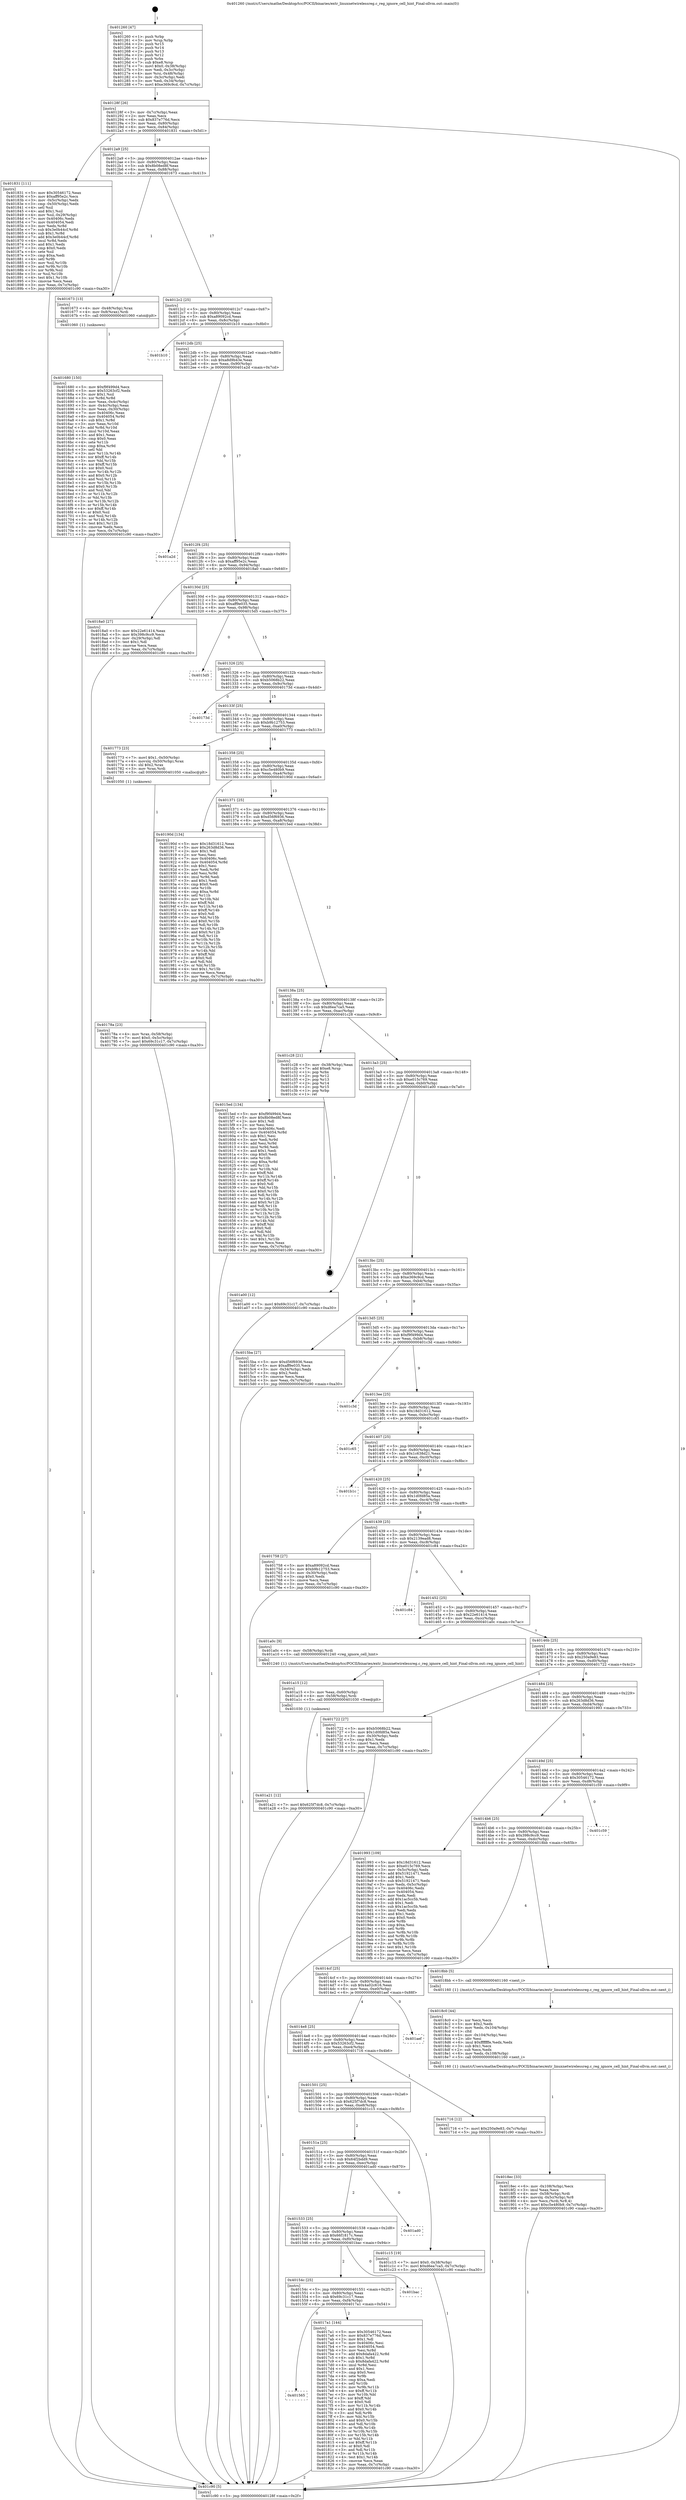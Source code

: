 digraph "0x401260" {
  label = "0x401260 (/mnt/c/Users/mathe/Desktop/tcc/POCII/binaries/extr_linuxnetwirelessreg.c_reg_ignore_cell_hint_Final-ollvm.out::main(0))"
  labelloc = "t"
  node[shape=record]

  Entry [label="",width=0.3,height=0.3,shape=circle,fillcolor=black,style=filled]
  "0x40128f" [label="{
     0x40128f [26]\l
     | [instrs]\l
     &nbsp;&nbsp;0x40128f \<+3\>: mov -0x7c(%rbp),%eax\l
     &nbsp;&nbsp;0x401292 \<+2\>: mov %eax,%ecx\l
     &nbsp;&nbsp;0x401294 \<+6\>: sub $0x837e776d,%ecx\l
     &nbsp;&nbsp;0x40129a \<+3\>: mov %eax,-0x80(%rbp)\l
     &nbsp;&nbsp;0x40129d \<+6\>: mov %ecx,-0x84(%rbp)\l
     &nbsp;&nbsp;0x4012a3 \<+6\>: je 0000000000401831 \<main+0x5d1\>\l
  }"]
  "0x401831" [label="{
     0x401831 [111]\l
     | [instrs]\l
     &nbsp;&nbsp;0x401831 \<+5\>: mov $0x30546172,%eax\l
     &nbsp;&nbsp;0x401836 \<+5\>: mov $0xaff95e2c,%ecx\l
     &nbsp;&nbsp;0x40183b \<+3\>: mov -0x5c(%rbp),%edx\l
     &nbsp;&nbsp;0x40183e \<+3\>: cmp -0x50(%rbp),%edx\l
     &nbsp;&nbsp;0x401841 \<+4\>: setl %sil\l
     &nbsp;&nbsp;0x401845 \<+4\>: and $0x1,%sil\l
     &nbsp;&nbsp;0x401849 \<+4\>: mov %sil,-0x29(%rbp)\l
     &nbsp;&nbsp;0x40184d \<+7\>: mov 0x40406c,%edx\l
     &nbsp;&nbsp;0x401854 \<+7\>: mov 0x404054,%edi\l
     &nbsp;&nbsp;0x40185b \<+3\>: mov %edx,%r8d\l
     &nbsp;&nbsp;0x40185e \<+7\>: sub $0x3e0b44cf,%r8d\l
     &nbsp;&nbsp;0x401865 \<+4\>: sub $0x1,%r8d\l
     &nbsp;&nbsp;0x401869 \<+7\>: add $0x3e0b44cf,%r8d\l
     &nbsp;&nbsp;0x401870 \<+4\>: imul %r8d,%edx\l
     &nbsp;&nbsp;0x401874 \<+3\>: and $0x1,%edx\l
     &nbsp;&nbsp;0x401877 \<+3\>: cmp $0x0,%edx\l
     &nbsp;&nbsp;0x40187a \<+4\>: sete %sil\l
     &nbsp;&nbsp;0x40187e \<+3\>: cmp $0xa,%edi\l
     &nbsp;&nbsp;0x401881 \<+4\>: setl %r9b\l
     &nbsp;&nbsp;0x401885 \<+3\>: mov %sil,%r10b\l
     &nbsp;&nbsp;0x401888 \<+3\>: and %r9b,%r10b\l
     &nbsp;&nbsp;0x40188b \<+3\>: xor %r9b,%sil\l
     &nbsp;&nbsp;0x40188e \<+3\>: or %sil,%r10b\l
     &nbsp;&nbsp;0x401891 \<+4\>: test $0x1,%r10b\l
     &nbsp;&nbsp;0x401895 \<+3\>: cmovne %ecx,%eax\l
     &nbsp;&nbsp;0x401898 \<+3\>: mov %eax,-0x7c(%rbp)\l
     &nbsp;&nbsp;0x40189b \<+5\>: jmp 0000000000401c90 \<main+0xa30\>\l
  }"]
  "0x4012a9" [label="{
     0x4012a9 [25]\l
     | [instrs]\l
     &nbsp;&nbsp;0x4012a9 \<+5\>: jmp 00000000004012ae \<main+0x4e\>\l
     &nbsp;&nbsp;0x4012ae \<+3\>: mov -0x80(%rbp),%eax\l
     &nbsp;&nbsp;0x4012b1 \<+5\>: sub $0x8b08ed8f,%eax\l
     &nbsp;&nbsp;0x4012b6 \<+6\>: mov %eax,-0x88(%rbp)\l
     &nbsp;&nbsp;0x4012bc \<+6\>: je 0000000000401673 \<main+0x413\>\l
  }"]
  Exit [label="",width=0.3,height=0.3,shape=circle,fillcolor=black,style=filled,peripheries=2]
  "0x401673" [label="{
     0x401673 [13]\l
     | [instrs]\l
     &nbsp;&nbsp;0x401673 \<+4\>: mov -0x48(%rbp),%rax\l
     &nbsp;&nbsp;0x401677 \<+4\>: mov 0x8(%rax),%rdi\l
     &nbsp;&nbsp;0x40167b \<+5\>: call 0000000000401060 \<atoi@plt\>\l
     | [calls]\l
     &nbsp;&nbsp;0x401060 \{1\} (unknown)\l
  }"]
  "0x4012c2" [label="{
     0x4012c2 [25]\l
     | [instrs]\l
     &nbsp;&nbsp;0x4012c2 \<+5\>: jmp 00000000004012c7 \<main+0x67\>\l
     &nbsp;&nbsp;0x4012c7 \<+3\>: mov -0x80(%rbp),%eax\l
     &nbsp;&nbsp;0x4012ca \<+5\>: sub $0xa89092cd,%eax\l
     &nbsp;&nbsp;0x4012cf \<+6\>: mov %eax,-0x8c(%rbp)\l
     &nbsp;&nbsp;0x4012d5 \<+6\>: je 0000000000401b10 \<main+0x8b0\>\l
  }"]
  "0x401a21" [label="{
     0x401a21 [12]\l
     | [instrs]\l
     &nbsp;&nbsp;0x401a21 \<+7\>: movl $0x625f7dc8,-0x7c(%rbp)\l
     &nbsp;&nbsp;0x401a28 \<+5\>: jmp 0000000000401c90 \<main+0xa30\>\l
  }"]
  "0x401b10" [label="{
     0x401b10\l
  }", style=dashed]
  "0x4012db" [label="{
     0x4012db [25]\l
     | [instrs]\l
     &nbsp;&nbsp;0x4012db \<+5\>: jmp 00000000004012e0 \<main+0x80\>\l
     &nbsp;&nbsp;0x4012e0 \<+3\>: mov -0x80(%rbp),%eax\l
     &nbsp;&nbsp;0x4012e3 \<+5\>: sub $0xa8d9b43e,%eax\l
     &nbsp;&nbsp;0x4012e8 \<+6\>: mov %eax,-0x90(%rbp)\l
     &nbsp;&nbsp;0x4012ee \<+6\>: je 0000000000401a2d \<main+0x7cd\>\l
  }"]
  "0x401a15" [label="{
     0x401a15 [12]\l
     | [instrs]\l
     &nbsp;&nbsp;0x401a15 \<+3\>: mov %eax,-0x60(%rbp)\l
     &nbsp;&nbsp;0x401a18 \<+4\>: mov -0x58(%rbp),%rdi\l
     &nbsp;&nbsp;0x401a1c \<+5\>: call 0000000000401030 \<free@plt\>\l
     | [calls]\l
     &nbsp;&nbsp;0x401030 \{1\} (unknown)\l
  }"]
  "0x401a2d" [label="{
     0x401a2d\l
  }", style=dashed]
  "0x4012f4" [label="{
     0x4012f4 [25]\l
     | [instrs]\l
     &nbsp;&nbsp;0x4012f4 \<+5\>: jmp 00000000004012f9 \<main+0x99\>\l
     &nbsp;&nbsp;0x4012f9 \<+3\>: mov -0x80(%rbp),%eax\l
     &nbsp;&nbsp;0x4012fc \<+5\>: sub $0xaff95e2c,%eax\l
     &nbsp;&nbsp;0x401301 \<+6\>: mov %eax,-0x94(%rbp)\l
     &nbsp;&nbsp;0x401307 \<+6\>: je 00000000004018a0 \<main+0x640\>\l
  }"]
  "0x4018ec" [label="{
     0x4018ec [33]\l
     | [instrs]\l
     &nbsp;&nbsp;0x4018ec \<+6\>: mov -0x108(%rbp),%ecx\l
     &nbsp;&nbsp;0x4018f2 \<+3\>: imul %eax,%ecx\l
     &nbsp;&nbsp;0x4018f5 \<+4\>: mov -0x58(%rbp),%rdi\l
     &nbsp;&nbsp;0x4018f9 \<+4\>: movslq -0x5c(%rbp),%r8\l
     &nbsp;&nbsp;0x4018fd \<+4\>: mov %ecx,(%rdi,%r8,4)\l
     &nbsp;&nbsp;0x401901 \<+7\>: movl $0xc5e480b9,-0x7c(%rbp)\l
     &nbsp;&nbsp;0x401908 \<+5\>: jmp 0000000000401c90 \<main+0xa30\>\l
  }"]
  "0x4018a0" [label="{
     0x4018a0 [27]\l
     | [instrs]\l
     &nbsp;&nbsp;0x4018a0 \<+5\>: mov $0x22e61414,%eax\l
     &nbsp;&nbsp;0x4018a5 \<+5\>: mov $0x398c9cc9,%ecx\l
     &nbsp;&nbsp;0x4018aa \<+3\>: mov -0x29(%rbp),%dl\l
     &nbsp;&nbsp;0x4018ad \<+3\>: test $0x1,%dl\l
     &nbsp;&nbsp;0x4018b0 \<+3\>: cmovne %ecx,%eax\l
     &nbsp;&nbsp;0x4018b3 \<+3\>: mov %eax,-0x7c(%rbp)\l
     &nbsp;&nbsp;0x4018b6 \<+5\>: jmp 0000000000401c90 \<main+0xa30\>\l
  }"]
  "0x40130d" [label="{
     0x40130d [25]\l
     | [instrs]\l
     &nbsp;&nbsp;0x40130d \<+5\>: jmp 0000000000401312 \<main+0xb2\>\l
     &nbsp;&nbsp;0x401312 \<+3\>: mov -0x80(%rbp),%eax\l
     &nbsp;&nbsp;0x401315 \<+5\>: sub $0xaff9e035,%eax\l
     &nbsp;&nbsp;0x40131a \<+6\>: mov %eax,-0x98(%rbp)\l
     &nbsp;&nbsp;0x401320 \<+6\>: je 00000000004015d5 \<main+0x375\>\l
  }"]
  "0x4018c0" [label="{
     0x4018c0 [44]\l
     | [instrs]\l
     &nbsp;&nbsp;0x4018c0 \<+2\>: xor %ecx,%ecx\l
     &nbsp;&nbsp;0x4018c2 \<+5\>: mov $0x2,%edx\l
     &nbsp;&nbsp;0x4018c7 \<+6\>: mov %edx,-0x104(%rbp)\l
     &nbsp;&nbsp;0x4018cd \<+1\>: cltd\l
     &nbsp;&nbsp;0x4018ce \<+6\>: mov -0x104(%rbp),%esi\l
     &nbsp;&nbsp;0x4018d4 \<+2\>: idiv %esi\l
     &nbsp;&nbsp;0x4018d6 \<+6\>: imul $0xfffffffe,%edx,%edx\l
     &nbsp;&nbsp;0x4018dc \<+3\>: sub $0x1,%ecx\l
     &nbsp;&nbsp;0x4018df \<+2\>: sub %ecx,%edx\l
     &nbsp;&nbsp;0x4018e1 \<+6\>: mov %edx,-0x108(%rbp)\l
     &nbsp;&nbsp;0x4018e7 \<+5\>: call 0000000000401160 \<next_i\>\l
     | [calls]\l
     &nbsp;&nbsp;0x401160 \{1\} (/mnt/c/Users/mathe/Desktop/tcc/POCII/binaries/extr_linuxnetwirelessreg.c_reg_ignore_cell_hint_Final-ollvm.out::next_i)\l
  }"]
  "0x4015d5" [label="{
     0x4015d5\l
  }", style=dashed]
  "0x401326" [label="{
     0x401326 [25]\l
     | [instrs]\l
     &nbsp;&nbsp;0x401326 \<+5\>: jmp 000000000040132b \<main+0xcb\>\l
     &nbsp;&nbsp;0x40132b \<+3\>: mov -0x80(%rbp),%eax\l
     &nbsp;&nbsp;0x40132e \<+5\>: sub $0xb5068b22,%eax\l
     &nbsp;&nbsp;0x401333 \<+6\>: mov %eax,-0x9c(%rbp)\l
     &nbsp;&nbsp;0x401339 \<+6\>: je 000000000040173d \<main+0x4dd\>\l
  }"]
  "0x401565" [label="{
     0x401565\l
  }", style=dashed]
  "0x40173d" [label="{
     0x40173d\l
  }", style=dashed]
  "0x40133f" [label="{
     0x40133f [25]\l
     | [instrs]\l
     &nbsp;&nbsp;0x40133f \<+5\>: jmp 0000000000401344 \<main+0xe4\>\l
     &nbsp;&nbsp;0x401344 \<+3\>: mov -0x80(%rbp),%eax\l
     &nbsp;&nbsp;0x401347 \<+5\>: sub $0xb9b12753,%eax\l
     &nbsp;&nbsp;0x40134c \<+6\>: mov %eax,-0xa0(%rbp)\l
     &nbsp;&nbsp;0x401352 \<+6\>: je 0000000000401773 \<main+0x513\>\l
  }"]
  "0x4017a1" [label="{
     0x4017a1 [144]\l
     | [instrs]\l
     &nbsp;&nbsp;0x4017a1 \<+5\>: mov $0x30546172,%eax\l
     &nbsp;&nbsp;0x4017a6 \<+5\>: mov $0x837e776d,%ecx\l
     &nbsp;&nbsp;0x4017ab \<+2\>: mov $0x1,%dl\l
     &nbsp;&nbsp;0x4017ad \<+7\>: mov 0x40406c,%esi\l
     &nbsp;&nbsp;0x4017b4 \<+7\>: mov 0x404054,%edi\l
     &nbsp;&nbsp;0x4017bb \<+3\>: mov %esi,%r8d\l
     &nbsp;&nbsp;0x4017be \<+7\>: add $0x8dafa422,%r8d\l
     &nbsp;&nbsp;0x4017c5 \<+4\>: sub $0x1,%r8d\l
     &nbsp;&nbsp;0x4017c9 \<+7\>: sub $0x8dafa422,%r8d\l
     &nbsp;&nbsp;0x4017d0 \<+4\>: imul %r8d,%esi\l
     &nbsp;&nbsp;0x4017d4 \<+3\>: and $0x1,%esi\l
     &nbsp;&nbsp;0x4017d7 \<+3\>: cmp $0x0,%esi\l
     &nbsp;&nbsp;0x4017da \<+4\>: sete %r9b\l
     &nbsp;&nbsp;0x4017de \<+3\>: cmp $0xa,%edi\l
     &nbsp;&nbsp;0x4017e1 \<+4\>: setl %r10b\l
     &nbsp;&nbsp;0x4017e5 \<+3\>: mov %r9b,%r11b\l
     &nbsp;&nbsp;0x4017e8 \<+4\>: xor $0xff,%r11b\l
     &nbsp;&nbsp;0x4017ec \<+3\>: mov %r10b,%bl\l
     &nbsp;&nbsp;0x4017ef \<+3\>: xor $0xff,%bl\l
     &nbsp;&nbsp;0x4017f2 \<+3\>: xor $0x0,%dl\l
     &nbsp;&nbsp;0x4017f5 \<+3\>: mov %r11b,%r14b\l
     &nbsp;&nbsp;0x4017f8 \<+4\>: and $0x0,%r14b\l
     &nbsp;&nbsp;0x4017fc \<+3\>: and %dl,%r9b\l
     &nbsp;&nbsp;0x4017ff \<+3\>: mov %bl,%r15b\l
     &nbsp;&nbsp;0x401802 \<+4\>: and $0x0,%r15b\l
     &nbsp;&nbsp;0x401806 \<+3\>: and %dl,%r10b\l
     &nbsp;&nbsp;0x401809 \<+3\>: or %r9b,%r14b\l
     &nbsp;&nbsp;0x40180c \<+3\>: or %r10b,%r15b\l
     &nbsp;&nbsp;0x40180f \<+3\>: xor %r15b,%r14b\l
     &nbsp;&nbsp;0x401812 \<+3\>: or %bl,%r11b\l
     &nbsp;&nbsp;0x401815 \<+4\>: xor $0xff,%r11b\l
     &nbsp;&nbsp;0x401819 \<+3\>: or $0x0,%dl\l
     &nbsp;&nbsp;0x40181c \<+3\>: and %dl,%r11b\l
     &nbsp;&nbsp;0x40181f \<+3\>: or %r11b,%r14b\l
     &nbsp;&nbsp;0x401822 \<+4\>: test $0x1,%r14b\l
     &nbsp;&nbsp;0x401826 \<+3\>: cmovne %ecx,%eax\l
     &nbsp;&nbsp;0x401829 \<+3\>: mov %eax,-0x7c(%rbp)\l
     &nbsp;&nbsp;0x40182c \<+5\>: jmp 0000000000401c90 \<main+0xa30\>\l
  }"]
  "0x401773" [label="{
     0x401773 [23]\l
     | [instrs]\l
     &nbsp;&nbsp;0x401773 \<+7\>: movl $0x1,-0x50(%rbp)\l
     &nbsp;&nbsp;0x40177a \<+4\>: movslq -0x50(%rbp),%rax\l
     &nbsp;&nbsp;0x40177e \<+4\>: shl $0x2,%rax\l
     &nbsp;&nbsp;0x401782 \<+3\>: mov %rax,%rdi\l
     &nbsp;&nbsp;0x401785 \<+5\>: call 0000000000401050 \<malloc@plt\>\l
     | [calls]\l
     &nbsp;&nbsp;0x401050 \{1\} (unknown)\l
  }"]
  "0x401358" [label="{
     0x401358 [25]\l
     | [instrs]\l
     &nbsp;&nbsp;0x401358 \<+5\>: jmp 000000000040135d \<main+0xfd\>\l
     &nbsp;&nbsp;0x40135d \<+3\>: mov -0x80(%rbp),%eax\l
     &nbsp;&nbsp;0x401360 \<+5\>: sub $0xc5e480b9,%eax\l
     &nbsp;&nbsp;0x401365 \<+6\>: mov %eax,-0xa4(%rbp)\l
     &nbsp;&nbsp;0x40136b \<+6\>: je 000000000040190d \<main+0x6ad\>\l
  }"]
  "0x40154c" [label="{
     0x40154c [25]\l
     | [instrs]\l
     &nbsp;&nbsp;0x40154c \<+5\>: jmp 0000000000401551 \<main+0x2f1\>\l
     &nbsp;&nbsp;0x401551 \<+3\>: mov -0x80(%rbp),%eax\l
     &nbsp;&nbsp;0x401554 \<+5\>: sub $0x69c31c17,%eax\l
     &nbsp;&nbsp;0x401559 \<+6\>: mov %eax,-0xf4(%rbp)\l
     &nbsp;&nbsp;0x40155f \<+6\>: je 00000000004017a1 \<main+0x541\>\l
  }"]
  "0x40190d" [label="{
     0x40190d [134]\l
     | [instrs]\l
     &nbsp;&nbsp;0x40190d \<+5\>: mov $0x18d31612,%eax\l
     &nbsp;&nbsp;0x401912 \<+5\>: mov $0x263d8d36,%ecx\l
     &nbsp;&nbsp;0x401917 \<+2\>: mov $0x1,%dl\l
     &nbsp;&nbsp;0x401919 \<+2\>: xor %esi,%esi\l
     &nbsp;&nbsp;0x40191b \<+7\>: mov 0x40406c,%edi\l
     &nbsp;&nbsp;0x401922 \<+8\>: mov 0x404054,%r8d\l
     &nbsp;&nbsp;0x40192a \<+3\>: sub $0x1,%esi\l
     &nbsp;&nbsp;0x40192d \<+3\>: mov %edi,%r9d\l
     &nbsp;&nbsp;0x401930 \<+3\>: add %esi,%r9d\l
     &nbsp;&nbsp;0x401933 \<+4\>: imul %r9d,%edi\l
     &nbsp;&nbsp;0x401937 \<+3\>: and $0x1,%edi\l
     &nbsp;&nbsp;0x40193a \<+3\>: cmp $0x0,%edi\l
     &nbsp;&nbsp;0x40193d \<+4\>: sete %r10b\l
     &nbsp;&nbsp;0x401941 \<+4\>: cmp $0xa,%r8d\l
     &nbsp;&nbsp;0x401945 \<+4\>: setl %r11b\l
     &nbsp;&nbsp;0x401949 \<+3\>: mov %r10b,%bl\l
     &nbsp;&nbsp;0x40194c \<+3\>: xor $0xff,%bl\l
     &nbsp;&nbsp;0x40194f \<+3\>: mov %r11b,%r14b\l
     &nbsp;&nbsp;0x401952 \<+4\>: xor $0xff,%r14b\l
     &nbsp;&nbsp;0x401956 \<+3\>: xor $0x0,%dl\l
     &nbsp;&nbsp;0x401959 \<+3\>: mov %bl,%r15b\l
     &nbsp;&nbsp;0x40195c \<+4\>: and $0x0,%r15b\l
     &nbsp;&nbsp;0x401960 \<+3\>: and %dl,%r10b\l
     &nbsp;&nbsp;0x401963 \<+3\>: mov %r14b,%r12b\l
     &nbsp;&nbsp;0x401966 \<+4\>: and $0x0,%r12b\l
     &nbsp;&nbsp;0x40196a \<+3\>: and %dl,%r11b\l
     &nbsp;&nbsp;0x40196d \<+3\>: or %r10b,%r15b\l
     &nbsp;&nbsp;0x401970 \<+3\>: or %r11b,%r12b\l
     &nbsp;&nbsp;0x401973 \<+3\>: xor %r12b,%r15b\l
     &nbsp;&nbsp;0x401976 \<+3\>: or %r14b,%bl\l
     &nbsp;&nbsp;0x401979 \<+3\>: xor $0xff,%bl\l
     &nbsp;&nbsp;0x40197c \<+3\>: or $0x0,%dl\l
     &nbsp;&nbsp;0x40197f \<+2\>: and %dl,%bl\l
     &nbsp;&nbsp;0x401981 \<+3\>: or %bl,%r15b\l
     &nbsp;&nbsp;0x401984 \<+4\>: test $0x1,%r15b\l
     &nbsp;&nbsp;0x401988 \<+3\>: cmovne %ecx,%eax\l
     &nbsp;&nbsp;0x40198b \<+3\>: mov %eax,-0x7c(%rbp)\l
     &nbsp;&nbsp;0x40198e \<+5\>: jmp 0000000000401c90 \<main+0xa30\>\l
  }"]
  "0x401371" [label="{
     0x401371 [25]\l
     | [instrs]\l
     &nbsp;&nbsp;0x401371 \<+5\>: jmp 0000000000401376 \<main+0x116\>\l
     &nbsp;&nbsp;0x401376 \<+3\>: mov -0x80(%rbp),%eax\l
     &nbsp;&nbsp;0x401379 \<+5\>: sub $0xd56f6936,%eax\l
     &nbsp;&nbsp;0x40137e \<+6\>: mov %eax,-0xa8(%rbp)\l
     &nbsp;&nbsp;0x401384 \<+6\>: je 00000000004015ed \<main+0x38d\>\l
  }"]
  "0x401bac" [label="{
     0x401bac\l
  }", style=dashed]
  "0x4015ed" [label="{
     0x4015ed [134]\l
     | [instrs]\l
     &nbsp;&nbsp;0x4015ed \<+5\>: mov $0xf9f499d4,%eax\l
     &nbsp;&nbsp;0x4015f2 \<+5\>: mov $0x8b08ed8f,%ecx\l
     &nbsp;&nbsp;0x4015f7 \<+2\>: mov $0x1,%dl\l
     &nbsp;&nbsp;0x4015f9 \<+2\>: xor %esi,%esi\l
     &nbsp;&nbsp;0x4015fb \<+7\>: mov 0x40406c,%edi\l
     &nbsp;&nbsp;0x401602 \<+8\>: mov 0x404054,%r8d\l
     &nbsp;&nbsp;0x40160a \<+3\>: sub $0x1,%esi\l
     &nbsp;&nbsp;0x40160d \<+3\>: mov %edi,%r9d\l
     &nbsp;&nbsp;0x401610 \<+3\>: add %esi,%r9d\l
     &nbsp;&nbsp;0x401613 \<+4\>: imul %r9d,%edi\l
     &nbsp;&nbsp;0x401617 \<+3\>: and $0x1,%edi\l
     &nbsp;&nbsp;0x40161a \<+3\>: cmp $0x0,%edi\l
     &nbsp;&nbsp;0x40161d \<+4\>: sete %r10b\l
     &nbsp;&nbsp;0x401621 \<+4\>: cmp $0xa,%r8d\l
     &nbsp;&nbsp;0x401625 \<+4\>: setl %r11b\l
     &nbsp;&nbsp;0x401629 \<+3\>: mov %r10b,%bl\l
     &nbsp;&nbsp;0x40162c \<+3\>: xor $0xff,%bl\l
     &nbsp;&nbsp;0x40162f \<+3\>: mov %r11b,%r14b\l
     &nbsp;&nbsp;0x401632 \<+4\>: xor $0xff,%r14b\l
     &nbsp;&nbsp;0x401636 \<+3\>: xor $0x0,%dl\l
     &nbsp;&nbsp;0x401639 \<+3\>: mov %bl,%r15b\l
     &nbsp;&nbsp;0x40163c \<+4\>: and $0x0,%r15b\l
     &nbsp;&nbsp;0x401640 \<+3\>: and %dl,%r10b\l
     &nbsp;&nbsp;0x401643 \<+3\>: mov %r14b,%r12b\l
     &nbsp;&nbsp;0x401646 \<+4\>: and $0x0,%r12b\l
     &nbsp;&nbsp;0x40164a \<+3\>: and %dl,%r11b\l
     &nbsp;&nbsp;0x40164d \<+3\>: or %r10b,%r15b\l
     &nbsp;&nbsp;0x401650 \<+3\>: or %r11b,%r12b\l
     &nbsp;&nbsp;0x401653 \<+3\>: xor %r12b,%r15b\l
     &nbsp;&nbsp;0x401656 \<+3\>: or %r14b,%bl\l
     &nbsp;&nbsp;0x401659 \<+3\>: xor $0xff,%bl\l
     &nbsp;&nbsp;0x40165c \<+3\>: or $0x0,%dl\l
     &nbsp;&nbsp;0x40165f \<+2\>: and %dl,%bl\l
     &nbsp;&nbsp;0x401661 \<+3\>: or %bl,%r15b\l
     &nbsp;&nbsp;0x401664 \<+4\>: test $0x1,%r15b\l
     &nbsp;&nbsp;0x401668 \<+3\>: cmovne %ecx,%eax\l
     &nbsp;&nbsp;0x40166b \<+3\>: mov %eax,-0x7c(%rbp)\l
     &nbsp;&nbsp;0x40166e \<+5\>: jmp 0000000000401c90 \<main+0xa30\>\l
  }"]
  "0x40138a" [label="{
     0x40138a [25]\l
     | [instrs]\l
     &nbsp;&nbsp;0x40138a \<+5\>: jmp 000000000040138f \<main+0x12f\>\l
     &nbsp;&nbsp;0x40138f \<+3\>: mov -0x80(%rbp),%eax\l
     &nbsp;&nbsp;0x401392 \<+5\>: sub $0xd6ea7ca5,%eax\l
     &nbsp;&nbsp;0x401397 \<+6\>: mov %eax,-0xac(%rbp)\l
     &nbsp;&nbsp;0x40139d \<+6\>: je 0000000000401c28 \<main+0x9c8\>\l
  }"]
  "0x401533" [label="{
     0x401533 [25]\l
     | [instrs]\l
     &nbsp;&nbsp;0x401533 \<+5\>: jmp 0000000000401538 \<main+0x2d8\>\l
     &nbsp;&nbsp;0x401538 \<+3\>: mov -0x80(%rbp),%eax\l
     &nbsp;&nbsp;0x40153b \<+5\>: sub $0x66f1817c,%eax\l
     &nbsp;&nbsp;0x401540 \<+6\>: mov %eax,-0xf0(%rbp)\l
     &nbsp;&nbsp;0x401546 \<+6\>: je 0000000000401bac \<main+0x94c\>\l
  }"]
  "0x401c28" [label="{
     0x401c28 [21]\l
     | [instrs]\l
     &nbsp;&nbsp;0x401c28 \<+3\>: mov -0x38(%rbp),%eax\l
     &nbsp;&nbsp;0x401c2b \<+7\>: add $0xe8,%rsp\l
     &nbsp;&nbsp;0x401c32 \<+1\>: pop %rbx\l
     &nbsp;&nbsp;0x401c33 \<+2\>: pop %r12\l
     &nbsp;&nbsp;0x401c35 \<+2\>: pop %r13\l
     &nbsp;&nbsp;0x401c37 \<+2\>: pop %r14\l
     &nbsp;&nbsp;0x401c39 \<+2\>: pop %r15\l
     &nbsp;&nbsp;0x401c3b \<+1\>: pop %rbp\l
     &nbsp;&nbsp;0x401c3c \<+1\>: ret\l
  }"]
  "0x4013a3" [label="{
     0x4013a3 [25]\l
     | [instrs]\l
     &nbsp;&nbsp;0x4013a3 \<+5\>: jmp 00000000004013a8 \<main+0x148\>\l
     &nbsp;&nbsp;0x4013a8 \<+3\>: mov -0x80(%rbp),%eax\l
     &nbsp;&nbsp;0x4013ab \<+5\>: sub $0xe015c769,%eax\l
     &nbsp;&nbsp;0x4013b0 \<+6\>: mov %eax,-0xb0(%rbp)\l
     &nbsp;&nbsp;0x4013b6 \<+6\>: je 0000000000401a00 \<main+0x7a0\>\l
  }"]
  "0x401ad0" [label="{
     0x401ad0\l
  }", style=dashed]
  "0x401a00" [label="{
     0x401a00 [12]\l
     | [instrs]\l
     &nbsp;&nbsp;0x401a00 \<+7\>: movl $0x69c31c17,-0x7c(%rbp)\l
     &nbsp;&nbsp;0x401a07 \<+5\>: jmp 0000000000401c90 \<main+0xa30\>\l
  }"]
  "0x4013bc" [label="{
     0x4013bc [25]\l
     | [instrs]\l
     &nbsp;&nbsp;0x4013bc \<+5\>: jmp 00000000004013c1 \<main+0x161\>\l
     &nbsp;&nbsp;0x4013c1 \<+3\>: mov -0x80(%rbp),%eax\l
     &nbsp;&nbsp;0x4013c4 \<+5\>: sub $0xe369c9cd,%eax\l
     &nbsp;&nbsp;0x4013c9 \<+6\>: mov %eax,-0xb4(%rbp)\l
     &nbsp;&nbsp;0x4013cf \<+6\>: je 00000000004015ba \<main+0x35a\>\l
  }"]
  "0x40151a" [label="{
     0x40151a [25]\l
     | [instrs]\l
     &nbsp;&nbsp;0x40151a \<+5\>: jmp 000000000040151f \<main+0x2bf\>\l
     &nbsp;&nbsp;0x40151f \<+3\>: mov -0x80(%rbp),%eax\l
     &nbsp;&nbsp;0x401522 \<+5\>: sub $0x64f2bdd9,%eax\l
     &nbsp;&nbsp;0x401527 \<+6\>: mov %eax,-0xec(%rbp)\l
     &nbsp;&nbsp;0x40152d \<+6\>: je 0000000000401ad0 \<main+0x870\>\l
  }"]
  "0x4015ba" [label="{
     0x4015ba [27]\l
     | [instrs]\l
     &nbsp;&nbsp;0x4015ba \<+5\>: mov $0xd56f6936,%eax\l
     &nbsp;&nbsp;0x4015bf \<+5\>: mov $0xaff9e035,%ecx\l
     &nbsp;&nbsp;0x4015c4 \<+3\>: mov -0x34(%rbp),%edx\l
     &nbsp;&nbsp;0x4015c7 \<+3\>: cmp $0x2,%edx\l
     &nbsp;&nbsp;0x4015ca \<+3\>: cmovne %ecx,%eax\l
     &nbsp;&nbsp;0x4015cd \<+3\>: mov %eax,-0x7c(%rbp)\l
     &nbsp;&nbsp;0x4015d0 \<+5\>: jmp 0000000000401c90 \<main+0xa30\>\l
  }"]
  "0x4013d5" [label="{
     0x4013d5 [25]\l
     | [instrs]\l
     &nbsp;&nbsp;0x4013d5 \<+5\>: jmp 00000000004013da \<main+0x17a\>\l
     &nbsp;&nbsp;0x4013da \<+3\>: mov -0x80(%rbp),%eax\l
     &nbsp;&nbsp;0x4013dd \<+5\>: sub $0xf9f499d4,%eax\l
     &nbsp;&nbsp;0x4013e2 \<+6\>: mov %eax,-0xb8(%rbp)\l
     &nbsp;&nbsp;0x4013e8 \<+6\>: je 0000000000401c3d \<main+0x9dd\>\l
  }"]
  "0x401c90" [label="{
     0x401c90 [5]\l
     | [instrs]\l
     &nbsp;&nbsp;0x401c90 \<+5\>: jmp 000000000040128f \<main+0x2f\>\l
  }"]
  "0x401260" [label="{
     0x401260 [47]\l
     | [instrs]\l
     &nbsp;&nbsp;0x401260 \<+1\>: push %rbp\l
     &nbsp;&nbsp;0x401261 \<+3\>: mov %rsp,%rbp\l
     &nbsp;&nbsp;0x401264 \<+2\>: push %r15\l
     &nbsp;&nbsp;0x401266 \<+2\>: push %r14\l
     &nbsp;&nbsp;0x401268 \<+2\>: push %r13\l
     &nbsp;&nbsp;0x40126a \<+2\>: push %r12\l
     &nbsp;&nbsp;0x40126c \<+1\>: push %rbx\l
     &nbsp;&nbsp;0x40126d \<+7\>: sub $0xe8,%rsp\l
     &nbsp;&nbsp;0x401274 \<+7\>: movl $0x0,-0x38(%rbp)\l
     &nbsp;&nbsp;0x40127b \<+3\>: mov %edi,-0x3c(%rbp)\l
     &nbsp;&nbsp;0x40127e \<+4\>: mov %rsi,-0x48(%rbp)\l
     &nbsp;&nbsp;0x401282 \<+3\>: mov -0x3c(%rbp),%edi\l
     &nbsp;&nbsp;0x401285 \<+3\>: mov %edi,-0x34(%rbp)\l
     &nbsp;&nbsp;0x401288 \<+7\>: movl $0xe369c9cd,-0x7c(%rbp)\l
  }"]
  "0x401680" [label="{
     0x401680 [150]\l
     | [instrs]\l
     &nbsp;&nbsp;0x401680 \<+5\>: mov $0xf9f499d4,%ecx\l
     &nbsp;&nbsp;0x401685 \<+5\>: mov $0x53263cf2,%edx\l
     &nbsp;&nbsp;0x40168a \<+3\>: mov $0x1,%sil\l
     &nbsp;&nbsp;0x40168d \<+3\>: xor %r8d,%r8d\l
     &nbsp;&nbsp;0x401690 \<+3\>: mov %eax,-0x4c(%rbp)\l
     &nbsp;&nbsp;0x401693 \<+3\>: mov -0x4c(%rbp),%eax\l
     &nbsp;&nbsp;0x401696 \<+3\>: mov %eax,-0x30(%rbp)\l
     &nbsp;&nbsp;0x401699 \<+7\>: mov 0x40406c,%eax\l
     &nbsp;&nbsp;0x4016a0 \<+8\>: mov 0x404054,%r9d\l
     &nbsp;&nbsp;0x4016a8 \<+4\>: sub $0x1,%r8d\l
     &nbsp;&nbsp;0x4016ac \<+3\>: mov %eax,%r10d\l
     &nbsp;&nbsp;0x4016af \<+3\>: add %r8d,%r10d\l
     &nbsp;&nbsp;0x4016b2 \<+4\>: imul %r10d,%eax\l
     &nbsp;&nbsp;0x4016b6 \<+3\>: and $0x1,%eax\l
     &nbsp;&nbsp;0x4016b9 \<+3\>: cmp $0x0,%eax\l
     &nbsp;&nbsp;0x4016bc \<+4\>: sete %r11b\l
     &nbsp;&nbsp;0x4016c0 \<+4\>: cmp $0xa,%r9d\l
     &nbsp;&nbsp;0x4016c4 \<+3\>: setl %bl\l
     &nbsp;&nbsp;0x4016c7 \<+3\>: mov %r11b,%r14b\l
     &nbsp;&nbsp;0x4016ca \<+4\>: xor $0xff,%r14b\l
     &nbsp;&nbsp;0x4016ce \<+3\>: mov %bl,%r15b\l
     &nbsp;&nbsp;0x4016d1 \<+4\>: xor $0xff,%r15b\l
     &nbsp;&nbsp;0x4016d5 \<+4\>: xor $0x0,%sil\l
     &nbsp;&nbsp;0x4016d9 \<+3\>: mov %r14b,%r12b\l
     &nbsp;&nbsp;0x4016dc \<+4\>: and $0x0,%r12b\l
     &nbsp;&nbsp;0x4016e0 \<+3\>: and %sil,%r11b\l
     &nbsp;&nbsp;0x4016e3 \<+3\>: mov %r15b,%r13b\l
     &nbsp;&nbsp;0x4016e6 \<+4\>: and $0x0,%r13b\l
     &nbsp;&nbsp;0x4016ea \<+3\>: and %sil,%bl\l
     &nbsp;&nbsp;0x4016ed \<+3\>: or %r11b,%r12b\l
     &nbsp;&nbsp;0x4016f0 \<+3\>: or %bl,%r13b\l
     &nbsp;&nbsp;0x4016f3 \<+3\>: xor %r13b,%r12b\l
     &nbsp;&nbsp;0x4016f6 \<+3\>: or %r15b,%r14b\l
     &nbsp;&nbsp;0x4016f9 \<+4\>: xor $0xff,%r14b\l
     &nbsp;&nbsp;0x4016fd \<+4\>: or $0x0,%sil\l
     &nbsp;&nbsp;0x401701 \<+3\>: and %sil,%r14b\l
     &nbsp;&nbsp;0x401704 \<+3\>: or %r14b,%r12b\l
     &nbsp;&nbsp;0x401707 \<+4\>: test $0x1,%r12b\l
     &nbsp;&nbsp;0x40170b \<+3\>: cmovne %edx,%ecx\l
     &nbsp;&nbsp;0x40170e \<+3\>: mov %ecx,-0x7c(%rbp)\l
     &nbsp;&nbsp;0x401711 \<+5\>: jmp 0000000000401c90 \<main+0xa30\>\l
  }"]
  "0x401c15" [label="{
     0x401c15 [19]\l
     | [instrs]\l
     &nbsp;&nbsp;0x401c15 \<+7\>: movl $0x0,-0x38(%rbp)\l
     &nbsp;&nbsp;0x401c1c \<+7\>: movl $0xd6ea7ca5,-0x7c(%rbp)\l
     &nbsp;&nbsp;0x401c23 \<+5\>: jmp 0000000000401c90 \<main+0xa30\>\l
  }"]
  "0x401c3d" [label="{
     0x401c3d\l
  }", style=dashed]
  "0x4013ee" [label="{
     0x4013ee [25]\l
     | [instrs]\l
     &nbsp;&nbsp;0x4013ee \<+5\>: jmp 00000000004013f3 \<main+0x193\>\l
     &nbsp;&nbsp;0x4013f3 \<+3\>: mov -0x80(%rbp),%eax\l
     &nbsp;&nbsp;0x4013f6 \<+5\>: sub $0x18d31612,%eax\l
     &nbsp;&nbsp;0x4013fb \<+6\>: mov %eax,-0xbc(%rbp)\l
     &nbsp;&nbsp;0x401401 \<+6\>: je 0000000000401c65 \<main+0xa05\>\l
  }"]
  "0x40178a" [label="{
     0x40178a [23]\l
     | [instrs]\l
     &nbsp;&nbsp;0x40178a \<+4\>: mov %rax,-0x58(%rbp)\l
     &nbsp;&nbsp;0x40178e \<+7\>: movl $0x0,-0x5c(%rbp)\l
     &nbsp;&nbsp;0x401795 \<+7\>: movl $0x69c31c17,-0x7c(%rbp)\l
     &nbsp;&nbsp;0x40179c \<+5\>: jmp 0000000000401c90 \<main+0xa30\>\l
  }"]
  "0x401c65" [label="{
     0x401c65\l
  }", style=dashed]
  "0x401407" [label="{
     0x401407 [25]\l
     | [instrs]\l
     &nbsp;&nbsp;0x401407 \<+5\>: jmp 000000000040140c \<main+0x1ac\>\l
     &nbsp;&nbsp;0x40140c \<+3\>: mov -0x80(%rbp),%eax\l
     &nbsp;&nbsp;0x40140f \<+5\>: sub $0x1c638d21,%eax\l
     &nbsp;&nbsp;0x401414 \<+6\>: mov %eax,-0xc0(%rbp)\l
     &nbsp;&nbsp;0x40141a \<+6\>: je 0000000000401b1c \<main+0x8bc\>\l
  }"]
  "0x401501" [label="{
     0x401501 [25]\l
     | [instrs]\l
     &nbsp;&nbsp;0x401501 \<+5\>: jmp 0000000000401506 \<main+0x2a6\>\l
     &nbsp;&nbsp;0x401506 \<+3\>: mov -0x80(%rbp),%eax\l
     &nbsp;&nbsp;0x401509 \<+5\>: sub $0x625f7dc8,%eax\l
     &nbsp;&nbsp;0x40150e \<+6\>: mov %eax,-0xe8(%rbp)\l
     &nbsp;&nbsp;0x401514 \<+6\>: je 0000000000401c15 \<main+0x9b5\>\l
  }"]
  "0x401b1c" [label="{
     0x401b1c\l
  }", style=dashed]
  "0x401420" [label="{
     0x401420 [25]\l
     | [instrs]\l
     &nbsp;&nbsp;0x401420 \<+5\>: jmp 0000000000401425 \<main+0x1c5\>\l
     &nbsp;&nbsp;0x401425 \<+3\>: mov -0x80(%rbp),%eax\l
     &nbsp;&nbsp;0x401428 \<+5\>: sub $0x1d0fd85a,%eax\l
     &nbsp;&nbsp;0x40142d \<+6\>: mov %eax,-0xc4(%rbp)\l
     &nbsp;&nbsp;0x401433 \<+6\>: je 0000000000401758 \<main+0x4f8\>\l
  }"]
  "0x401716" [label="{
     0x401716 [12]\l
     | [instrs]\l
     &nbsp;&nbsp;0x401716 \<+7\>: movl $0x250a9e83,-0x7c(%rbp)\l
     &nbsp;&nbsp;0x40171d \<+5\>: jmp 0000000000401c90 \<main+0xa30\>\l
  }"]
  "0x401758" [label="{
     0x401758 [27]\l
     | [instrs]\l
     &nbsp;&nbsp;0x401758 \<+5\>: mov $0xa89092cd,%eax\l
     &nbsp;&nbsp;0x40175d \<+5\>: mov $0xb9b12753,%ecx\l
     &nbsp;&nbsp;0x401762 \<+3\>: mov -0x30(%rbp),%edx\l
     &nbsp;&nbsp;0x401765 \<+3\>: cmp $0x0,%edx\l
     &nbsp;&nbsp;0x401768 \<+3\>: cmove %ecx,%eax\l
     &nbsp;&nbsp;0x40176b \<+3\>: mov %eax,-0x7c(%rbp)\l
     &nbsp;&nbsp;0x40176e \<+5\>: jmp 0000000000401c90 \<main+0xa30\>\l
  }"]
  "0x401439" [label="{
     0x401439 [25]\l
     | [instrs]\l
     &nbsp;&nbsp;0x401439 \<+5\>: jmp 000000000040143e \<main+0x1de\>\l
     &nbsp;&nbsp;0x40143e \<+3\>: mov -0x80(%rbp),%eax\l
     &nbsp;&nbsp;0x401441 \<+5\>: sub $0x2139ead8,%eax\l
     &nbsp;&nbsp;0x401446 \<+6\>: mov %eax,-0xc8(%rbp)\l
     &nbsp;&nbsp;0x40144c \<+6\>: je 0000000000401c84 \<main+0xa24\>\l
  }"]
  "0x4014e8" [label="{
     0x4014e8 [25]\l
     | [instrs]\l
     &nbsp;&nbsp;0x4014e8 \<+5\>: jmp 00000000004014ed \<main+0x28d\>\l
     &nbsp;&nbsp;0x4014ed \<+3\>: mov -0x80(%rbp),%eax\l
     &nbsp;&nbsp;0x4014f0 \<+5\>: sub $0x53263cf2,%eax\l
     &nbsp;&nbsp;0x4014f5 \<+6\>: mov %eax,-0xe4(%rbp)\l
     &nbsp;&nbsp;0x4014fb \<+6\>: je 0000000000401716 \<main+0x4b6\>\l
  }"]
  "0x401c84" [label="{
     0x401c84\l
  }", style=dashed]
  "0x401452" [label="{
     0x401452 [25]\l
     | [instrs]\l
     &nbsp;&nbsp;0x401452 \<+5\>: jmp 0000000000401457 \<main+0x1f7\>\l
     &nbsp;&nbsp;0x401457 \<+3\>: mov -0x80(%rbp),%eax\l
     &nbsp;&nbsp;0x40145a \<+5\>: sub $0x22e61414,%eax\l
     &nbsp;&nbsp;0x40145f \<+6\>: mov %eax,-0xcc(%rbp)\l
     &nbsp;&nbsp;0x401465 \<+6\>: je 0000000000401a0c \<main+0x7ac\>\l
  }"]
  "0x401aef" [label="{
     0x401aef\l
  }", style=dashed]
  "0x401a0c" [label="{
     0x401a0c [9]\l
     | [instrs]\l
     &nbsp;&nbsp;0x401a0c \<+4\>: mov -0x58(%rbp),%rdi\l
     &nbsp;&nbsp;0x401a10 \<+5\>: call 0000000000401240 \<reg_ignore_cell_hint\>\l
     | [calls]\l
     &nbsp;&nbsp;0x401240 \{1\} (/mnt/c/Users/mathe/Desktop/tcc/POCII/binaries/extr_linuxnetwirelessreg.c_reg_ignore_cell_hint_Final-ollvm.out::reg_ignore_cell_hint)\l
  }"]
  "0x40146b" [label="{
     0x40146b [25]\l
     | [instrs]\l
     &nbsp;&nbsp;0x40146b \<+5\>: jmp 0000000000401470 \<main+0x210\>\l
     &nbsp;&nbsp;0x401470 \<+3\>: mov -0x80(%rbp),%eax\l
     &nbsp;&nbsp;0x401473 \<+5\>: sub $0x250a9e83,%eax\l
     &nbsp;&nbsp;0x401478 \<+6\>: mov %eax,-0xd0(%rbp)\l
     &nbsp;&nbsp;0x40147e \<+6\>: je 0000000000401722 \<main+0x4c2\>\l
  }"]
  "0x4014cf" [label="{
     0x4014cf [25]\l
     | [instrs]\l
     &nbsp;&nbsp;0x4014cf \<+5\>: jmp 00000000004014d4 \<main+0x274\>\l
     &nbsp;&nbsp;0x4014d4 \<+3\>: mov -0x80(%rbp),%eax\l
     &nbsp;&nbsp;0x4014d7 \<+5\>: sub $0x4a02c616,%eax\l
     &nbsp;&nbsp;0x4014dc \<+6\>: mov %eax,-0xe0(%rbp)\l
     &nbsp;&nbsp;0x4014e2 \<+6\>: je 0000000000401aef \<main+0x88f\>\l
  }"]
  "0x401722" [label="{
     0x401722 [27]\l
     | [instrs]\l
     &nbsp;&nbsp;0x401722 \<+5\>: mov $0xb5068b22,%eax\l
     &nbsp;&nbsp;0x401727 \<+5\>: mov $0x1d0fd85a,%ecx\l
     &nbsp;&nbsp;0x40172c \<+3\>: mov -0x30(%rbp),%edx\l
     &nbsp;&nbsp;0x40172f \<+3\>: cmp $0x1,%edx\l
     &nbsp;&nbsp;0x401732 \<+3\>: cmovl %ecx,%eax\l
     &nbsp;&nbsp;0x401735 \<+3\>: mov %eax,-0x7c(%rbp)\l
     &nbsp;&nbsp;0x401738 \<+5\>: jmp 0000000000401c90 \<main+0xa30\>\l
  }"]
  "0x401484" [label="{
     0x401484 [25]\l
     | [instrs]\l
     &nbsp;&nbsp;0x401484 \<+5\>: jmp 0000000000401489 \<main+0x229\>\l
     &nbsp;&nbsp;0x401489 \<+3\>: mov -0x80(%rbp),%eax\l
     &nbsp;&nbsp;0x40148c \<+5\>: sub $0x263d8d36,%eax\l
     &nbsp;&nbsp;0x401491 \<+6\>: mov %eax,-0xd4(%rbp)\l
     &nbsp;&nbsp;0x401497 \<+6\>: je 0000000000401993 \<main+0x733\>\l
  }"]
  "0x4018bb" [label="{
     0x4018bb [5]\l
     | [instrs]\l
     &nbsp;&nbsp;0x4018bb \<+5\>: call 0000000000401160 \<next_i\>\l
     | [calls]\l
     &nbsp;&nbsp;0x401160 \{1\} (/mnt/c/Users/mathe/Desktop/tcc/POCII/binaries/extr_linuxnetwirelessreg.c_reg_ignore_cell_hint_Final-ollvm.out::next_i)\l
  }"]
  "0x401993" [label="{
     0x401993 [109]\l
     | [instrs]\l
     &nbsp;&nbsp;0x401993 \<+5\>: mov $0x18d31612,%eax\l
     &nbsp;&nbsp;0x401998 \<+5\>: mov $0xe015c769,%ecx\l
     &nbsp;&nbsp;0x40199d \<+3\>: mov -0x5c(%rbp),%edx\l
     &nbsp;&nbsp;0x4019a0 \<+6\>: add $0x51921471,%edx\l
     &nbsp;&nbsp;0x4019a6 \<+3\>: add $0x1,%edx\l
     &nbsp;&nbsp;0x4019a9 \<+6\>: sub $0x51921471,%edx\l
     &nbsp;&nbsp;0x4019af \<+3\>: mov %edx,-0x5c(%rbp)\l
     &nbsp;&nbsp;0x4019b2 \<+7\>: mov 0x40406c,%edx\l
     &nbsp;&nbsp;0x4019b9 \<+7\>: mov 0x404054,%esi\l
     &nbsp;&nbsp;0x4019c0 \<+2\>: mov %edx,%edi\l
     &nbsp;&nbsp;0x4019c2 \<+6\>: add $0x1ac5cc5b,%edi\l
     &nbsp;&nbsp;0x4019c8 \<+3\>: sub $0x1,%edi\l
     &nbsp;&nbsp;0x4019cb \<+6\>: sub $0x1ac5cc5b,%edi\l
     &nbsp;&nbsp;0x4019d1 \<+3\>: imul %edi,%edx\l
     &nbsp;&nbsp;0x4019d4 \<+3\>: and $0x1,%edx\l
     &nbsp;&nbsp;0x4019d7 \<+3\>: cmp $0x0,%edx\l
     &nbsp;&nbsp;0x4019da \<+4\>: sete %r8b\l
     &nbsp;&nbsp;0x4019de \<+3\>: cmp $0xa,%esi\l
     &nbsp;&nbsp;0x4019e1 \<+4\>: setl %r9b\l
     &nbsp;&nbsp;0x4019e5 \<+3\>: mov %r8b,%r10b\l
     &nbsp;&nbsp;0x4019e8 \<+3\>: and %r9b,%r10b\l
     &nbsp;&nbsp;0x4019eb \<+3\>: xor %r9b,%r8b\l
     &nbsp;&nbsp;0x4019ee \<+3\>: or %r8b,%r10b\l
     &nbsp;&nbsp;0x4019f1 \<+4\>: test $0x1,%r10b\l
     &nbsp;&nbsp;0x4019f5 \<+3\>: cmovne %ecx,%eax\l
     &nbsp;&nbsp;0x4019f8 \<+3\>: mov %eax,-0x7c(%rbp)\l
     &nbsp;&nbsp;0x4019fb \<+5\>: jmp 0000000000401c90 \<main+0xa30\>\l
  }"]
  "0x40149d" [label="{
     0x40149d [25]\l
     | [instrs]\l
     &nbsp;&nbsp;0x40149d \<+5\>: jmp 00000000004014a2 \<main+0x242\>\l
     &nbsp;&nbsp;0x4014a2 \<+3\>: mov -0x80(%rbp),%eax\l
     &nbsp;&nbsp;0x4014a5 \<+5\>: sub $0x30546172,%eax\l
     &nbsp;&nbsp;0x4014aa \<+6\>: mov %eax,-0xd8(%rbp)\l
     &nbsp;&nbsp;0x4014b0 \<+6\>: je 0000000000401c59 \<main+0x9f9\>\l
  }"]
  "0x4014b6" [label="{
     0x4014b6 [25]\l
     | [instrs]\l
     &nbsp;&nbsp;0x4014b6 \<+5\>: jmp 00000000004014bb \<main+0x25b\>\l
     &nbsp;&nbsp;0x4014bb \<+3\>: mov -0x80(%rbp),%eax\l
     &nbsp;&nbsp;0x4014be \<+5\>: sub $0x398c9cc9,%eax\l
     &nbsp;&nbsp;0x4014c3 \<+6\>: mov %eax,-0xdc(%rbp)\l
     &nbsp;&nbsp;0x4014c9 \<+6\>: je 00000000004018bb \<main+0x65b\>\l
  }"]
  "0x401c59" [label="{
     0x401c59\l
  }", style=dashed]
  Entry -> "0x401260" [label=" 1"]
  "0x40128f" -> "0x401831" [label=" 2"]
  "0x40128f" -> "0x4012a9" [label=" 18"]
  "0x401c28" -> Exit [label=" 1"]
  "0x4012a9" -> "0x401673" [label=" 1"]
  "0x4012a9" -> "0x4012c2" [label=" 17"]
  "0x401c15" -> "0x401c90" [label=" 1"]
  "0x4012c2" -> "0x401b10" [label=" 0"]
  "0x4012c2" -> "0x4012db" [label=" 17"]
  "0x401a21" -> "0x401c90" [label=" 1"]
  "0x4012db" -> "0x401a2d" [label=" 0"]
  "0x4012db" -> "0x4012f4" [label=" 17"]
  "0x401a15" -> "0x401a21" [label=" 1"]
  "0x4012f4" -> "0x4018a0" [label=" 2"]
  "0x4012f4" -> "0x40130d" [label=" 15"]
  "0x401a0c" -> "0x401a15" [label=" 1"]
  "0x40130d" -> "0x4015d5" [label=" 0"]
  "0x40130d" -> "0x401326" [label=" 15"]
  "0x401a00" -> "0x401c90" [label=" 1"]
  "0x401326" -> "0x40173d" [label=" 0"]
  "0x401326" -> "0x40133f" [label=" 15"]
  "0x401993" -> "0x401c90" [label=" 1"]
  "0x40133f" -> "0x401773" [label=" 1"]
  "0x40133f" -> "0x401358" [label=" 14"]
  "0x40190d" -> "0x401c90" [label=" 1"]
  "0x401358" -> "0x40190d" [label=" 1"]
  "0x401358" -> "0x401371" [label=" 13"]
  "0x4018c0" -> "0x4018ec" [label=" 1"]
  "0x401371" -> "0x4015ed" [label=" 1"]
  "0x401371" -> "0x40138a" [label=" 12"]
  "0x4018bb" -> "0x4018c0" [label=" 1"]
  "0x40138a" -> "0x401c28" [label=" 1"]
  "0x40138a" -> "0x4013a3" [label=" 11"]
  "0x401831" -> "0x401c90" [label=" 2"]
  "0x4013a3" -> "0x401a00" [label=" 1"]
  "0x4013a3" -> "0x4013bc" [label=" 10"]
  "0x4017a1" -> "0x401c90" [label=" 2"]
  "0x4013bc" -> "0x4015ba" [label=" 1"]
  "0x4013bc" -> "0x4013d5" [label=" 9"]
  "0x4015ba" -> "0x401c90" [label=" 1"]
  "0x401260" -> "0x40128f" [label=" 1"]
  "0x401c90" -> "0x40128f" [label=" 19"]
  "0x4015ed" -> "0x401c90" [label=" 1"]
  "0x401673" -> "0x401680" [label=" 1"]
  "0x401680" -> "0x401c90" [label=" 1"]
  "0x40154c" -> "0x4017a1" [label=" 2"]
  "0x4013d5" -> "0x401c3d" [label=" 0"]
  "0x4013d5" -> "0x4013ee" [label=" 9"]
  "0x4018ec" -> "0x401c90" [label=" 1"]
  "0x4013ee" -> "0x401c65" [label=" 0"]
  "0x4013ee" -> "0x401407" [label=" 9"]
  "0x401533" -> "0x401bac" [label=" 0"]
  "0x401407" -> "0x401b1c" [label=" 0"]
  "0x401407" -> "0x401420" [label=" 9"]
  "0x4018a0" -> "0x401c90" [label=" 2"]
  "0x401420" -> "0x401758" [label=" 1"]
  "0x401420" -> "0x401439" [label=" 8"]
  "0x40151a" -> "0x401533" [label=" 2"]
  "0x401439" -> "0x401c84" [label=" 0"]
  "0x401439" -> "0x401452" [label=" 8"]
  "0x40154c" -> "0x401565" [label=" 0"]
  "0x401452" -> "0x401a0c" [label=" 1"]
  "0x401452" -> "0x40146b" [label=" 7"]
  "0x401501" -> "0x40151a" [label=" 2"]
  "0x40146b" -> "0x401722" [label=" 1"]
  "0x40146b" -> "0x401484" [label=" 6"]
  "0x401533" -> "0x40154c" [label=" 2"]
  "0x401484" -> "0x401993" [label=" 1"]
  "0x401484" -> "0x40149d" [label=" 5"]
  "0x40178a" -> "0x401c90" [label=" 1"]
  "0x40149d" -> "0x401c59" [label=" 0"]
  "0x40149d" -> "0x4014b6" [label=" 5"]
  "0x401773" -> "0x40178a" [label=" 1"]
  "0x4014b6" -> "0x4018bb" [label=" 1"]
  "0x4014b6" -> "0x4014cf" [label=" 4"]
  "0x401501" -> "0x401c15" [label=" 1"]
  "0x4014cf" -> "0x401aef" [label=" 0"]
  "0x4014cf" -> "0x4014e8" [label=" 4"]
  "0x40151a" -> "0x401ad0" [label=" 0"]
  "0x4014e8" -> "0x401716" [label=" 1"]
  "0x4014e8" -> "0x401501" [label=" 3"]
  "0x401716" -> "0x401c90" [label=" 1"]
  "0x401722" -> "0x401c90" [label=" 1"]
  "0x401758" -> "0x401c90" [label=" 1"]
}
